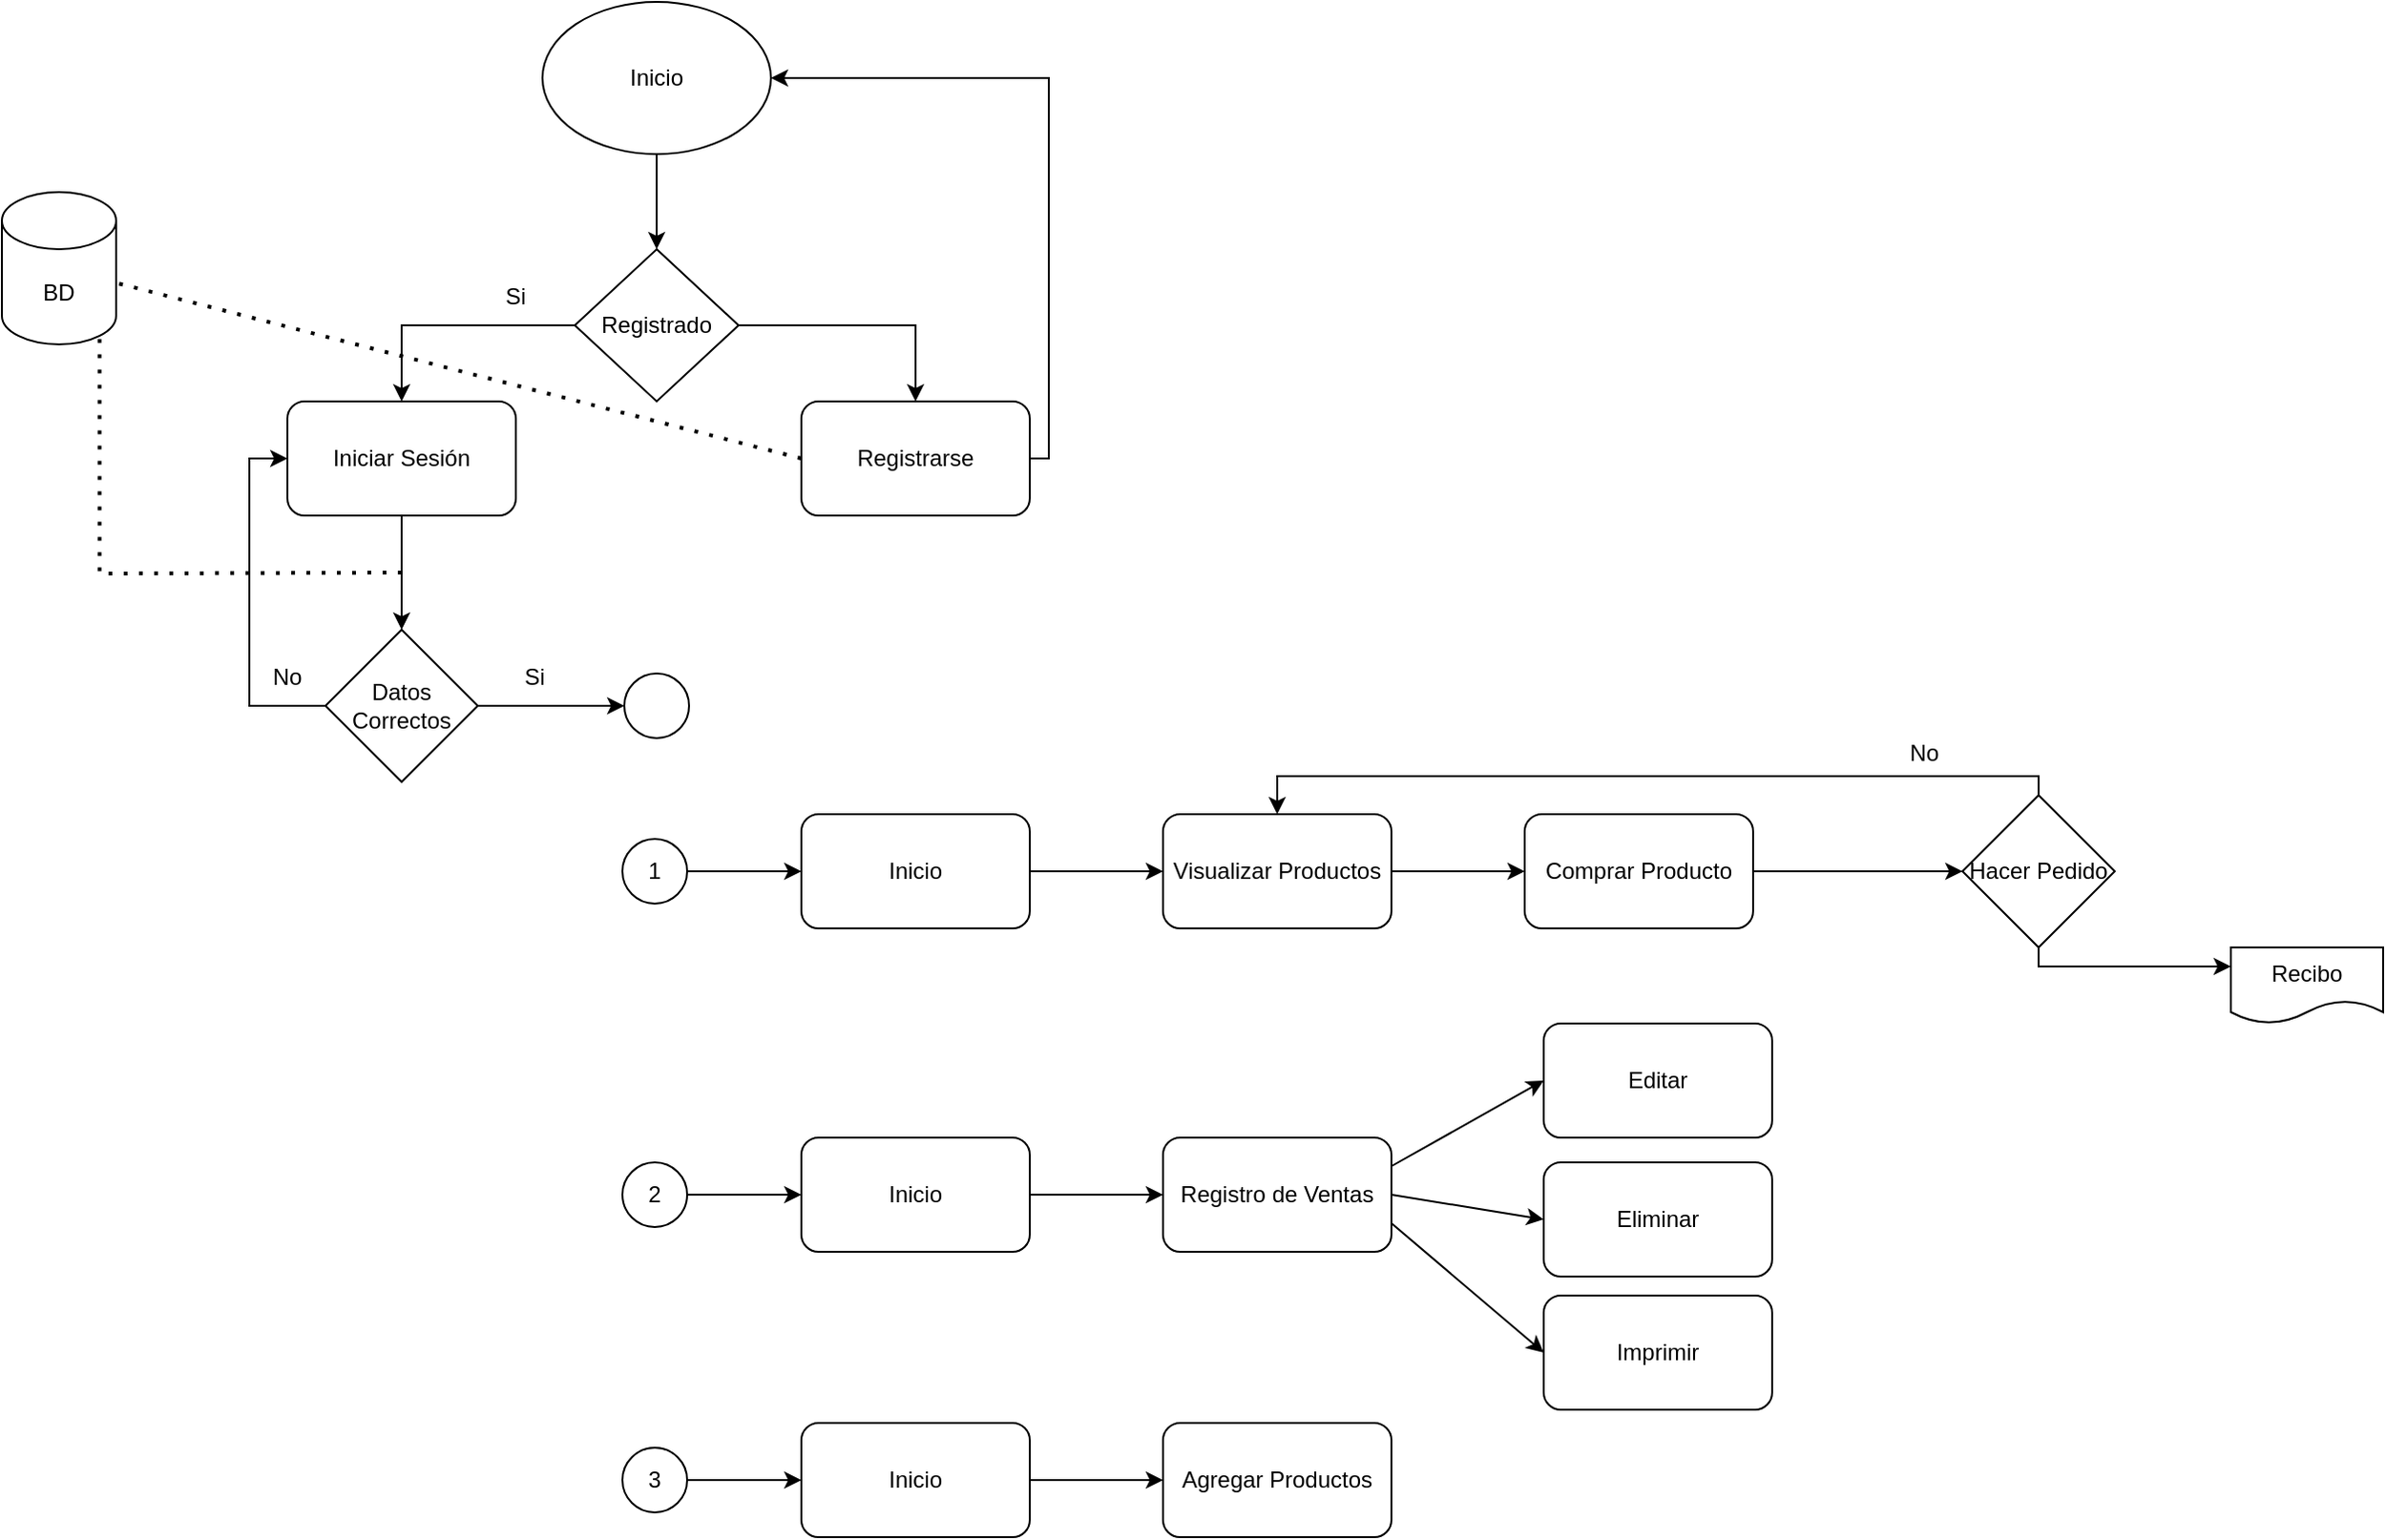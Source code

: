 <mxfile version="18.0.6" type="device"><diagram id="Y6_N_BigFb64Y1Aplzhp" name="Página-1"><mxGraphModel dx="1108" dy="545" grid="1" gridSize="10" guides="1" tooltips="1" connect="1" arrows="1" fold="1" page="1" pageScale="1" pageWidth="827" pageHeight="1169" math="0" shadow="0"><root><mxCell id="0"/><mxCell id="1" parent="0"/><mxCell id="CLJH3t4Qw24_8DfATB0T-1" value="Inicio" style="ellipse;whiteSpace=wrap;html=1;" parent="1" vertex="1"><mxGeometry x="354" y="40" width="120" height="80" as="geometry"/></mxCell><mxCell id="CLJH3t4Qw24_8DfATB0T-2" value="Iniciar Sesión" style="rounded=1;whiteSpace=wrap;html=1;" parent="1" vertex="1"><mxGeometry x="220" y="250" width="120" height="60" as="geometry"/></mxCell><mxCell id="CLJH3t4Qw24_8DfATB0T-3" value="" style="endArrow=classic;html=1;rounded=0;exitX=0.5;exitY=1;exitDx=0;exitDy=0;entryX=0.5;entryY=0;entryDx=0;entryDy=0;" parent="1" source="CLJH3t4Qw24_8DfATB0T-1" target="CLJH3t4Qw24_8DfATB0T-4" edge="1"><mxGeometry width="50" height="50" relative="1" as="geometry"><mxPoint x="210" y="210" as="sourcePoint"/><mxPoint x="410" y="160" as="targetPoint"/></mxGeometry></mxCell><mxCell id="CLJH3t4Qw24_8DfATB0T-4" value="Registrado" style="rhombus;whiteSpace=wrap;html=1;align=center;" parent="1" vertex="1"><mxGeometry x="371" y="170" width="86" height="80" as="geometry"/></mxCell><mxCell id="CLJH3t4Qw24_8DfATB0T-5" value="" style="endArrow=classic;html=1;rounded=0;exitX=0;exitY=0.5;exitDx=0;exitDy=0;edgeStyle=orthogonalEdgeStyle;entryX=0.5;entryY=0;entryDx=0;entryDy=0;" parent="1" source="CLJH3t4Qw24_8DfATB0T-4" target="CLJH3t4Qw24_8DfATB0T-2" edge="1"><mxGeometry width="50" height="50" relative="1" as="geometry"><mxPoint x="310" y="220" as="sourcePoint"/><mxPoint x="360" y="170" as="targetPoint"/></mxGeometry></mxCell><mxCell id="CLJH3t4Qw24_8DfATB0T-6" value="Si" style="text;html=1;strokeColor=none;fillColor=none;align=center;verticalAlign=middle;whiteSpace=wrap;rounded=0;" parent="1" vertex="1"><mxGeometry x="310" y="180" width="60" height="30" as="geometry"/></mxCell><mxCell id="CLJH3t4Qw24_8DfATB0T-7" value="Registrarse" style="rounded=1;whiteSpace=wrap;html=1;" parent="1" vertex="1"><mxGeometry x="490" y="250" width="120" height="60" as="geometry"/></mxCell><mxCell id="CLJH3t4Qw24_8DfATB0T-8" value="" style="endArrow=classic;html=1;rounded=0;exitX=1;exitY=0.5;exitDx=0;exitDy=0;entryX=0.5;entryY=0;entryDx=0;entryDy=0;edgeStyle=orthogonalEdgeStyle;" parent="1" source="CLJH3t4Qw24_8DfATB0T-4" target="CLJH3t4Qw24_8DfATB0T-7" edge="1"><mxGeometry width="50" height="50" relative="1" as="geometry"><mxPoint x="500" y="210" as="sourcePoint"/><mxPoint x="550" y="160" as="targetPoint"/></mxGeometry></mxCell><mxCell id="CLJH3t4Qw24_8DfATB0T-9" value="" style="endArrow=classic;html=1;rounded=0;exitX=1;exitY=0.5;exitDx=0;exitDy=0;entryX=1;entryY=0.5;entryDx=0;entryDy=0;edgeStyle=orthogonalEdgeStyle;" parent="1" source="CLJH3t4Qw24_8DfATB0T-7" target="CLJH3t4Qw24_8DfATB0T-1" edge="1"><mxGeometry width="50" height="50" relative="1" as="geometry"><mxPoint x="670" y="310" as="sourcePoint"/><mxPoint x="720" y="260" as="targetPoint"/></mxGeometry></mxCell><mxCell id="CLJH3t4Qw24_8DfATB0T-11" value="Datos Correctos" style="rhombus;whiteSpace=wrap;html=1;" parent="1" vertex="1"><mxGeometry x="240" y="370" width="80" height="80" as="geometry"/></mxCell><mxCell id="CLJH3t4Qw24_8DfATB0T-12" value="" style="endArrow=classic;html=1;rounded=0;exitX=0.5;exitY=1;exitDx=0;exitDy=0;entryX=0.5;entryY=0;entryDx=0;entryDy=0;" parent="1" source="CLJH3t4Qw24_8DfATB0T-2" target="CLJH3t4Qw24_8DfATB0T-11" edge="1"><mxGeometry width="50" height="50" relative="1" as="geometry"><mxPoint x="130" y="400" as="sourcePoint"/><mxPoint x="180" y="350" as="targetPoint"/></mxGeometry></mxCell><mxCell id="CLJH3t4Qw24_8DfATB0T-13" value="" style="endArrow=classic;html=1;rounded=0;edgeStyle=orthogonalEdgeStyle;entryX=0;entryY=0.5;entryDx=0;entryDy=0;exitX=0;exitY=0.5;exitDx=0;exitDy=0;startArrow=none;" parent="1" source="CLJH3t4Qw24_8DfATB0T-11" target="CLJH3t4Qw24_8DfATB0T-2" edge="1"><mxGeometry width="50" height="50" relative="1" as="geometry"><mxPoint x="220" y="375" as="sourcePoint"/><mxPoint x="170" y="360" as="targetPoint"/><Array as="points"><mxPoint x="200" y="410"/><mxPoint x="200" y="280"/></Array></mxGeometry></mxCell><mxCell id="CLJH3t4Qw24_8DfATB0T-16" value="No" style="text;html=1;strokeColor=none;fillColor=none;align=center;verticalAlign=middle;whiteSpace=wrap;rounded=0;" parent="1" vertex="1"><mxGeometry x="190" y="380" width="60" height="30" as="geometry"/></mxCell><mxCell id="CLJH3t4Qw24_8DfATB0T-17" value="Si" style="text;html=1;strokeColor=none;fillColor=none;align=center;verticalAlign=middle;whiteSpace=wrap;rounded=0;" parent="1" vertex="1"><mxGeometry x="320" y="380" width="60" height="30" as="geometry"/></mxCell><mxCell id="CLJH3t4Qw24_8DfATB0T-18" value="" style="endArrow=classic;html=1;rounded=0;exitX=1;exitY=0.5;exitDx=0;exitDy=0;entryX=0;entryY=0.5;entryDx=0;entryDy=0;" parent="1" source="CLJH3t4Qw24_8DfATB0T-11" target="CLJH3t4Qw24_8DfATB0T-19" edge="1"><mxGeometry width="50" height="50" relative="1" as="geometry"><mxPoint x="330" y="430" as="sourcePoint"/><mxPoint x="390" y="400" as="targetPoint"/></mxGeometry></mxCell><mxCell id="CLJH3t4Qw24_8DfATB0T-19" value="" style="ellipse;whiteSpace=wrap;html=1;aspect=fixed;" parent="1" vertex="1"><mxGeometry x="397" y="393" width="34" height="34" as="geometry"/></mxCell><mxCell id="CLJH3t4Qw24_8DfATB0T-20" value="1" style="ellipse;whiteSpace=wrap;html=1;aspect=fixed;" parent="1" vertex="1"><mxGeometry x="396" y="480" width="34" height="34" as="geometry"/></mxCell><mxCell id="CLJH3t4Qw24_8DfATB0T-21" value="Inicio" style="rounded=1;whiteSpace=wrap;html=1;" parent="1" vertex="1"><mxGeometry x="490" y="467" width="120" height="60" as="geometry"/></mxCell><mxCell id="CLJH3t4Qw24_8DfATB0T-22" value="" style="endArrow=classic;html=1;rounded=0;exitX=1;exitY=0.5;exitDx=0;exitDy=0;entryX=0;entryY=0.5;entryDx=0;entryDy=0;" parent="1" source="CLJH3t4Qw24_8DfATB0T-20" target="CLJH3t4Qw24_8DfATB0T-21" edge="1"><mxGeometry width="50" height="50" relative="1" as="geometry"><mxPoint x="460" y="590" as="sourcePoint"/><mxPoint x="510" y="540" as="targetPoint"/></mxGeometry></mxCell><mxCell id="CLJH3t4Qw24_8DfATB0T-23" value="BD" style="shape=cylinder3;whiteSpace=wrap;html=1;boundedLbl=1;backgroundOutline=1;size=15;" parent="1" vertex="1"><mxGeometry x="70" y="140" width="60" height="80" as="geometry"/></mxCell><mxCell id="CLJH3t4Qw24_8DfATB0T-24" value="" style="endArrow=none;dashed=1;html=1;dashPattern=1 3;strokeWidth=2;rounded=0;entryX=0.855;entryY=1;entryDx=0;entryDy=-4.35;entryPerimeter=0;edgeStyle=orthogonalEdgeStyle;" parent="1" target="CLJH3t4Qw24_8DfATB0T-23" edge="1"><mxGeometry width="50" height="50" relative="1" as="geometry"><mxPoint x="280" y="340" as="sourcePoint"/><mxPoint x="180" y="370" as="targetPoint"/></mxGeometry></mxCell><mxCell id="CLJH3t4Qw24_8DfATB0T-25" value="" style="endArrow=none;dashed=1;html=1;dashPattern=1 3;strokeWidth=2;rounded=0;exitX=0;exitY=0.5;exitDx=0;exitDy=0;" parent="1" source="CLJH3t4Qw24_8DfATB0T-7" target="CLJH3t4Qw24_8DfATB0T-23" edge="1"><mxGeometry width="50" height="50" relative="1" as="geometry"><mxPoint x="430" y="320" as="sourcePoint"/><mxPoint x="480" y="270" as="targetPoint"/></mxGeometry></mxCell><mxCell id="CLJH3t4Qw24_8DfATB0T-28" value="Visualizar Productos" style="rounded=1;whiteSpace=wrap;html=1;" parent="1" vertex="1"><mxGeometry x="680" y="467" width="120" height="60" as="geometry"/></mxCell><mxCell id="CLJH3t4Qw24_8DfATB0T-29" value="" style="endArrow=classic;html=1;rounded=0;exitX=1;exitY=0.5;exitDx=0;exitDy=0;entryX=0;entryY=0.5;entryDx=0;entryDy=0;" parent="1" source="CLJH3t4Qw24_8DfATB0T-21" target="CLJH3t4Qw24_8DfATB0T-28" edge="1"><mxGeometry width="50" height="50" relative="1" as="geometry"><mxPoint x="620" y="490" as="sourcePoint"/><mxPoint x="670" y="440" as="targetPoint"/></mxGeometry></mxCell><mxCell id="CLJH3t4Qw24_8DfATB0T-31" value="" style="endArrow=classic;html=1;rounded=0;exitX=1;exitY=0.5;exitDx=0;exitDy=0;entryX=0;entryY=0.5;entryDx=0;entryDy=0;" parent="1" source="CLJH3t4Qw24_8DfATB0T-28" target="CLJH3t4Qw24_8DfATB0T-40" edge="1"><mxGeometry width="50" height="50" relative="1" as="geometry"><mxPoint x="810" y="500" as="sourcePoint"/><mxPoint x="880" y="497" as="targetPoint"/></mxGeometry></mxCell><mxCell id="CLJH3t4Qw24_8DfATB0T-34" value="No" style="text;html=1;strokeColor=none;fillColor=none;align=center;verticalAlign=middle;whiteSpace=wrap;rounded=0;" parent="1" vertex="1"><mxGeometry x="1050" y="420" width="60" height="30" as="geometry"/></mxCell><mxCell id="CLJH3t4Qw24_8DfATB0T-36" value="" style="endArrow=classic;html=1;rounded=0;exitX=1;exitY=0.5;exitDx=0;exitDy=0;entryX=0;entryY=0.5;entryDx=0;entryDy=0;" parent="1" source="CLJH3t4Qw24_8DfATB0T-40" target="CLJH3t4Qw24_8DfATB0T-38" edge="1"><mxGeometry width="50" height="50" relative="1" as="geometry"><mxPoint x="1050" y="497" as="sourcePoint"/><mxPoint x="1060" y="497" as="targetPoint"/></mxGeometry></mxCell><mxCell id="CLJH3t4Qw24_8DfATB0T-38" value="Hacer Pedido" style="rhombus;whiteSpace=wrap;html=1;" parent="1" vertex="1"><mxGeometry x="1100" y="457" width="80" height="80" as="geometry"/></mxCell><mxCell id="CLJH3t4Qw24_8DfATB0T-40" value="Comprar Producto" style="rounded=1;whiteSpace=wrap;html=1;" parent="1" vertex="1"><mxGeometry x="870" y="467" width="120" height="60" as="geometry"/></mxCell><mxCell id="CLJH3t4Qw24_8DfATB0T-41" value="" style="endArrow=classic;html=1;rounded=0;exitX=0.5;exitY=0;exitDx=0;exitDy=0;entryX=0.5;entryY=0;entryDx=0;entryDy=0;edgeStyle=orthogonalEdgeStyle;" parent="1" source="CLJH3t4Qw24_8DfATB0T-38" target="CLJH3t4Qw24_8DfATB0T-28" edge="1"><mxGeometry width="50" height="50" relative="1" as="geometry"><mxPoint x="1100" y="420" as="sourcePoint"/><mxPoint x="1150" y="370" as="targetPoint"/></mxGeometry></mxCell><mxCell id="CLJH3t4Qw24_8DfATB0T-43" value="" style="endArrow=classic;html=1;rounded=0;exitX=0.5;exitY=1;exitDx=0;exitDy=0;entryX=0;entryY=0.25;entryDx=0;entryDy=0;" parent="1" source="CLJH3t4Qw24_8DfATB0T-38" target="yQZmVqOAfX6C3lIH9OEL-1" edge="1"><mxGeometry width="50" height="50" relative="1" as="geometry"><mxPoint x="1360" y="620" as="sourcePoint"/><mxPoint x="1140" y="627" as="targetPoint"/><Array as="points"><mxPoint x="1140" y="547"/></Array></mxGeometry></mxCell><mxCell id="yQZmVqOAfX6C3lIH9OEL-1" value="Recibo" style="shape=document;whiteSpace=wrap;html=1;boundedLbl=1;" vertex="1" parent="1"><mxGeometry x="1241" y="537" width="80" height="40" as="geometry"/></mxCell><mxCell id="yQZmVqOAfX6C3lIH9OEL-2" value="2" style="ellipse;whiteSpace=wrap;html=1;aspect=fixed;" vertex="1" parent="1"><mxGeometry x="396" y="650" width="34" height="34" as="geometry"/></mxCell><mxCell id="yQZmVqOAfX6C3lIH9OEL-3" value="Inicio" style="rounded=1;whiteSpace=wrap;html=1;" vertex="1" parent="1"><mxGeometry x="490" y="637" width="120" height="60" as="geometry"/></mxCell><mxCell id="yQZmVqOAfX6C3lIH9OEL-4" value="" style="endArrow=classic;html=1;rounded=0;exitX=1;exitY=0.5;exitDx=0;exitDy=0;entryX=0;entryY=0.5;entryDx=0;entryDy=0;" edge="1" parent="1" source="yQZmVqOAfX6C3lIH9OEL-2" target="yQZmVqOAfX6C3lIH9OEL-3"><mxGeometry width="50" height="50" relative="1" as="geometry"><mxPoint x="440" y="670" as="sourcePoint"/><mxPoint x="490" y="620" as="targetPoint"/></mxGeometry></mxCell><mxCell id="yQZmVqOAfX6C3lIH9OEL-6" value="Registro de Ventas" style="rounded=1;whiteSpace=wrap;html=1;" vertex="1" parent="1"><mxGeometry x="680" y="637" width="120" height="60" as="geometry"/></mxCell><mxCell id="yQZmVqOAfX6C3lIH9OEL-7" value="" style="endArrow=classic;html=1;rounded=0;exitX=1;exitY=0.5;exitDx=0;exitDy=0;entryX=0;entryY=0.5;entryDx=0;entryDy=0;" edge="1" parent="1" source="yQZmVqOAfX6C3lIH9OEL-3" target="yQZmVqOAfX6C3lIH9OEL-6"><mxGeometry width="50" height="50" relative="1" as="geometry"><mxPoint x="630" y="650" as="sourcePoint"/><mxPoint x="680" y="600" as="targetPoint"/></mxGeometry></mxCell><mxCell id="yQZmVqOAfX6C3lIH9OEL-8" value="Editar" style="rounded=1;whiteSpace=wrap;html=1;" vertex="1" parent="1"><mxGeometry x="880" y="577" width="120" height="60" as="geometry"/></mxCell><mxCell id="yQZmVqOAfX6C3lIH9OEL-9" value="Eliminar" style="rounded=1;whiteSpace=wrap;html=1;" vertex="1" parent="1"><mxGeometry x="880" y="650" width="120" height="60" as="geometry"/></mxCell><mxCell id="yQZmVqOAfX6C3lIH9OEL-10" value="Imprimir" style="rounded=1;whiteSpace=wrap;html=1;" vertex="1" parent="1"><mxGeometry x="880" y="720" width="120" height="60" as="geometry"/></mxCell><mxCell id="yQZmVqOAfX6C3lIH9OEL-11" value="" style="endArrow=classic;html=1;rounded=0;exitX=1;exitY=0.25;exitDx=0;exitDy=0;entryX=0;entryY=0.5;entryDx=0;entryDy=0;" edge="1" parent="1" source="yQZmVqOAfX6C3lIH9OEL-6" target="yQZmVqOAfX6C3lIH9OEL-8"><mxGeometry width="50" height="50" relative="1" as="geometry"><mxPoint x="770" y="650" as="sourcePoint"/><mxPoint x="820" y="600" as="targetPoint"/></mxGeometry></mxCell><mxCell id="yQZmVqOAfX6C3lIH9OEL-12" value="" style="endArrow=classic;html=1;rounded=0;exitX=1;exitY=0.75;exitDx=0;exitDy=0;entryX=0;entryY=0.5;entryDx=0;entryDy=0;" edge="1" parent="1" source="yQZmVqOAfX6C3lIH9OEL-6" target="yQZmVqOAfX6C3lIH9OEL-10"><mxGeometry width="50" height="50" relative="1" as="geometry"><mxPoint x="810" y="662" as="sourcePoint"/><mxPoint x="890" y="617" as="targetPoint"/></mxGeometry></mxCell><mxCell id="yQZmVqOAfX6C3lIH9OEL-13" value="" style="endArrow=classic;html=1;rounded=0;exitX=1;exitY=0.5;exitDx=0;exitDy=0;entryX=0;entryY=0.5;entryDx=0;entryDy=0;" edge="1" parent="1" source="yQZmVqOAfX6C3lIH9OEL-6" target="yQZmVqOAfX6C3lIH9OEL-9"><mxGeometry width="50" height="50" relative="1" as="geometry"><mxPoint x="820" y="672" as="sourcePoint"/><mxPoint x="900" y="627" as="targetPoint"/></mxGeometry></mxCell><mxCell id="yQZmVqOAfX6C3lIH9OEL-14" value="3" style="ellipse;whiteSpace=wrap;html=1;aspect=fixed;" vertex="1" parent="1"><mxGeometry x="396" y="800" width="34" height="34" as="geometry"/></mxCell><mxCell id="yQZmVqOAfX6C3lIH9OEL-15" value="Inicio" style="rounded=1;whiteSpace=wrap;html=1;" vertex="1" parent="1"><mxGeometry x="490" y="787" width="120" height="60" as="geometry"/></mxCell><mxCell id="yQZmVqOAfX6C3lIH9OEL-16" value="Agregar Productos" style="rounded=1;whiteSpace=wrap;html=1;" vertex="1" parent="1"><mxGeometry x="680" y="787" width="120" height="60" as="geometry"/></mxCell><mxCell id="yQZmVqOAfX6C3lIH9OEL-17" value="" style="endArrow=classic;html=1;rounded=0;exitX=1;exitY=0.5;exitDx=0;exitDy=0;entryX=0;entryY=0.5;entryDx=0;entryDy=0;" edge="1" parent="1" source="yQZmVqOAfX6C3lIH9OEL-14" target="yQZmVqOAfX6C3lIH9OEL-15"><mxGeometry width="50" height="50" relative="1" as="geometry"><mxPoint x="420" y="810" as="sourcePoint"/><mxPoint x="470" y="760" as="targetPoint"/></mxGeometry></mxCell><mxCell id="yQZmVqOAfX6C3lIH9OEL-18" value="" style="endArrow=classic;html=1;rounded=0;exitX=1;exitY=0.5;exitDx=0;exitDy=0;entryX=0;entryY=0.5;entryDx=0;entryDy=0;" edge="1" parent="1" source="yQZmVqOAfX6C3lIH9OEL-15" target="yQZmVqOAfX6C3lIH9OEL-16"><mxGeometry width="50" height="50" relative="1" as="geometry"><mxPoint x="660" y="810" as="sourcePoint"/><mxPoint x="710" y="760" as="targetPoint"/></mxGeometry></mxCell></root></mxGraphModel></diagram></mxfile>